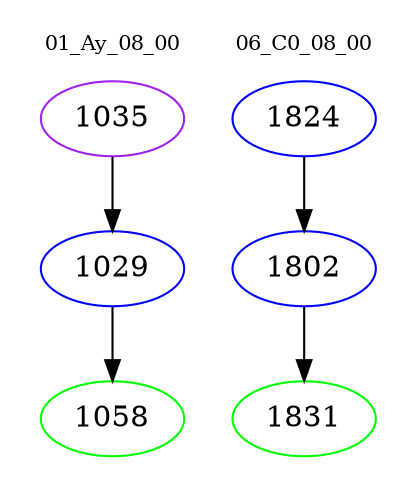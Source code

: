 digraph{
subgraph cluster_0 {
color = white
label = "01_Ay_08_00";
fontsize=10;
T0_1035 [label="1035", color="purple"]
T0_1035 -> T0_1029 [color="black"]
T0_1029 [label="1029", color="blue"]
T0_1029 -> T0_1058 [color="black"]
T0_1058 [label="1058", color="green"]
}
subgraph cluster_1 {
color = white
label = "06_C0_08_00";
fontsize=10;
T1_1824 [label="1824", color="blue"]
T1_1824 -> T1_1802 [color="black"]
T1_1802 [label="1802", color="blue"]
T1_1802 -> T1_1831 [color="black"]
T1_1831 [label="1831", color="green"]
}
}
